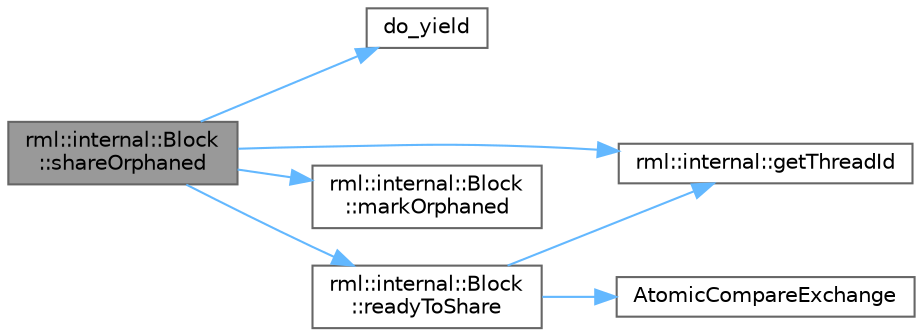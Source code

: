 digraph "rml::internal::Block::shareOrphaned"
{
 // LATEX_PDF_SIZE
  bgcolor="transparent";
  edge [fontname=Helvetica,fontsize=10,labelfontname=Helvetica,labelfontsize=10];
  node [fontname=Helvetica,fontsize=10,shape=box,height=0.2,width=0.4];
  rankdir="LR";
  Node1 [id="Node000001",label="rml::internal::Block\l::shareOrphaned",height=0.2,width=0.4,color="gray40", fillcolor="grey60", style="filled", fontcolor="black",tooltip=" "];
  Node1 -> Node2 [id="edge1_Node000001_Node000002",color="steelblue1",style="solid",tooltip=" "];
  Node2 [id="Node000002",label="do_yield",height=0.2,width=0.4,color="grey40", fillcolor="white", style="filled",URL="$frontend_8cpp.html#a55c924873baf1481b4de290a2b4fc299",tooltip=" "];
  Node1 -> Node3 [id="edge2_Node000001_Node000003",color="steelblue1",style="solid",tooltip=" "];
  Node3 [id="Node000003",label="rml::internal::getThreadId",height=0.2,width=0.4,color="grey40", fillcolor="white", style="filled",URL="$namespacerml_1_1internal.html#a2877b2db91c23b8b7eb1d37891c40b2b",tooltip=" "];
  Node1 -> Node4 [id="edge3_Node000001_Node000004",color="steelblue1",style="solid",tooltip=" "];
  Node4 [id="Node000004",label="rml::internal::Block\l::markOrphaned",height=0.2,width=0.4,color="grey40", fillcolor="white", style="filled",URL="$classrml_1_1internal_1_1_block.html#aeea6bb8d7c94c6e2647c1d3a18e85e79",tooltip=" "];
  Node1 -> Node5 [id="edge4_Node000001_Node000005",color="steelblue1",style="solid",tooltip=" "];
  Node5 [id="Node000005",label="rml::internal::Block\l::readyToShare",height=0.2,width=0.4,color="grey40", fillcolor="white", style="filled",URL="$classrml_1_1internal_1_1_block.html#a1216d6387c838e35475bc0fa3c5f2e21",tooltip=" "];
  Node5 -> Node6 [id="edge5_Node000005_Node000006",color="steelblue1",style="solid",tooltip=" "];
  Node6 [id="Node000006",label="AtomicCompareExchange",height=0.2,width=0.4,color="grey40", fillcolor="white", style="filled",URL="$_synchronize_8h.html#a204e8f99046d12f598e460aa19ac9516",tooltip=" "];
  Node5 -> Node3 [id="edge6_Node000005_Node000003",color="steelblue1",style="solid",tooltip=" "];
}
